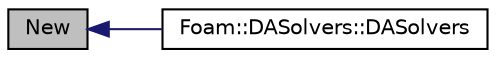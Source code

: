 digraph "New"
{
  bgcolor="transparent";
  edge [fontname="Helvetica",fontsize="10",labelfontname="Helvetica",labelfontsize="10"];
  node [fontname="Helvetica",fontsize="10",shape=record];
  rankdir="LR";
  Node61 [label="New",height=0.2,width=0.4,color="black", fillcolor="grey75", style="filled", fontcolor="black"];
  Node61 -> Node62 [dir="back",color="midnightblue",fontsize="10",style="solid",fontname="Helvetica"];
  Node62 [label="Foam::DASolvers::DASolvers",height=0.2,width=0.4,color="black",URL="$classFoam_1_1DASolvers.html#a919266c6cf47c39ec8a144045d8d564c",tooltip="Construct from components. "];
}
